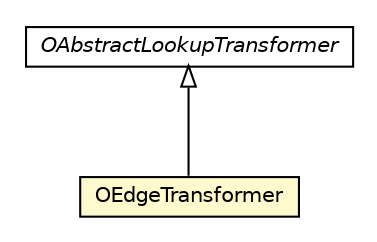 #!/usr/local/bin/dot
#
# Class diagram 
# Generated by UMLGraph version R5_6-24-gf6e263 (http://www.umlgraph.org/)
#

digraph G {
	edge [fontname="Helvetica",fontsize=10,labelfontname="Helvetica",labelfontsize=10];
	node [fontname="Helvetica",fontsize=10,shape=plaintext];
	nodesep=0.25;
	ranksep=0.5;
	// com.orientechnologies.orient.etl.transformer.OEdgeTransformer
	c1680615 [label=<<table title="com.orientechnologies.orient.etl.transformer.OEdgeTransformer" border="0" cellborder="1" cellspacing="0" cellpadding="2" port="p" bgcolor="lemonChiffon" href="./OEdgeTransformer.html">
		<tr><td><table border="0" cellspacing="0" cellpadding="1">
<tr><td align="center" balign="center"> OEdgeTransformer </td></tr>
		</table></td></tr>
		</table>>, URL="./OEdgeTransformer.html", fontname="Helvetica", fontcolor="black", fontsize=10.0];
	// com.orientechnologies.orient.etl.transformer.OAbstractLookupTransformer
	c1680622 [label=<<table title="com.orientechnologies.orient.etl.transformer.OAbstractLookupTransformer" border="0" cellborder="1" cellspacing="0" cellpadding="2" port="p" href="./OAbstractLookupTransformer.html">
		<tr><td><table border="0" cellspacing="0" cellpadding="1">
<tr><td align="center" balign="center"><font face="Helvetica-Oblique"> OAbstractLookupTransformer </font></td></tr>
		</table></td></tr>
		</table>>, URL="./OAbstractLookupTransformer.html", fontname="Helvetica", fontcolor="black", fontsize=10.0];
	//com.orientechnologies.orient.etl.transformer.OEdgeTransformer extends com.orientechnologies.orient.etl.transformer.OAbstractLookupTransformer
	c1680622:p -> c1680615:p [dir=back,arrowtail=empty];
}

